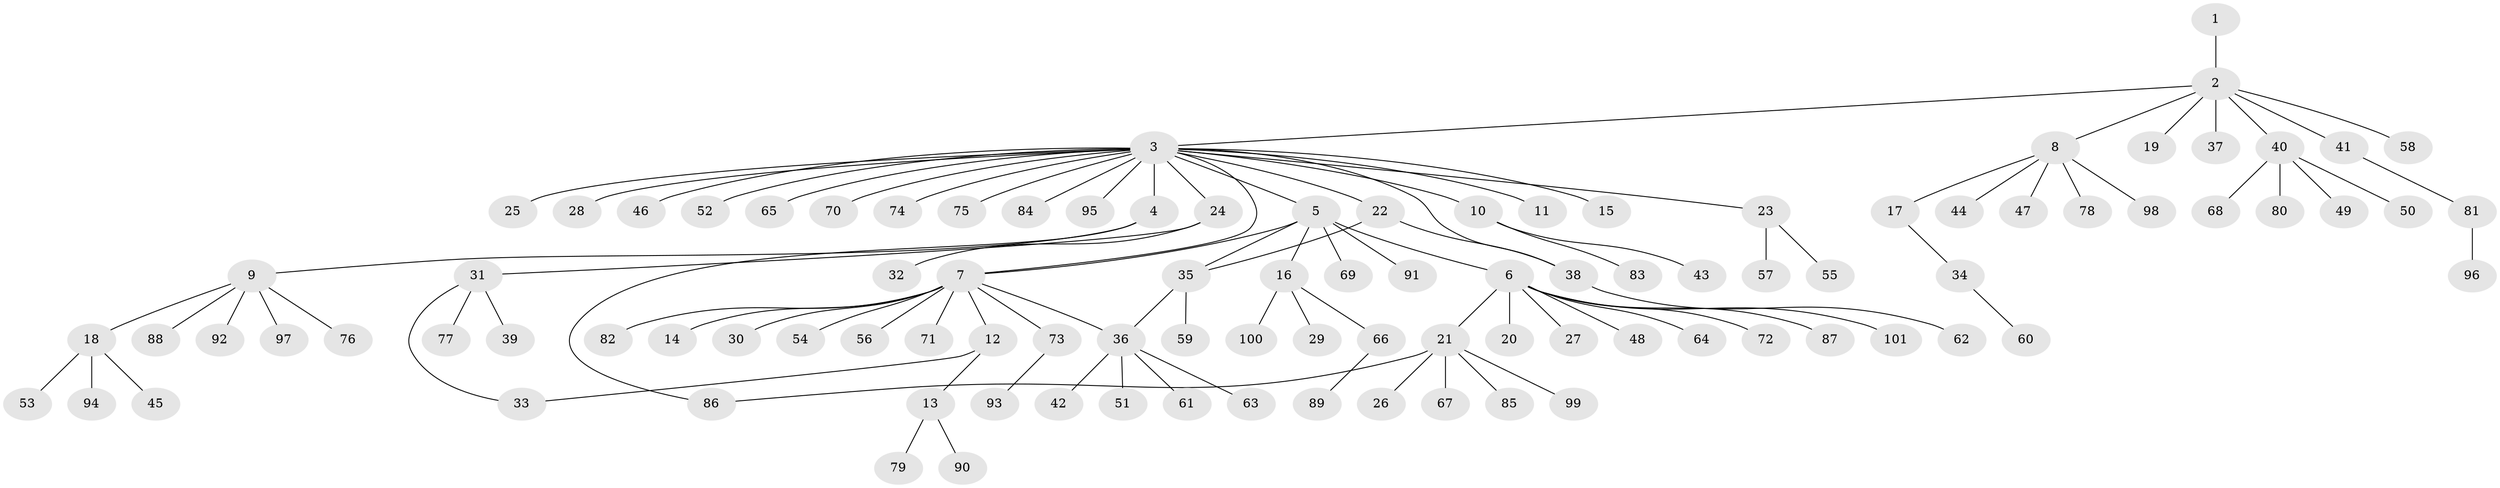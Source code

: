 // coarse degree distribution, {3: 0.12903225806451613, 1: 0.7096774193548387, 15: 0.03225806451612903, 2: 0.06451612903225806, 6: 0.03225806451612903, 7: 0.03225806451612903}
// Generated by graph-tools (version 1.1) at 2025/36/03/04/25 23:36:49]
// undirected, 101 vertices, 106 edges
graph export_dot {
  node [color=gray90,style=filled];
  1;
  2;
  3;
  4;
  5;
  6;
  7;
  8;
  9;
  10;
  11;
  12;
  13;
  14;
  15;
  16;
  17;
  18;
  19;
  20;
  21;
  22;
  23;
  24;
  25;
  26;
  27;
  28;
  29;
  30;
  31;
  32;
  33;
  34;
  35;
  36;
  37;
  38;
  39;
  40;
  41;
  42;
  43;
  44;
  45;
  46;
  47;
  48;
  49;
  50;
  51;
  52;
  53;
  54;
  55;
  56;
  57;
  58;
  59;
  60;
  61;
  62;
  63;
  64;
  65;
  66;
  67;
  68;
  69;
  70;
  71;
  72;
  73;
  74;
  75;
  76;
  77;
  78;
  79;
  80;
  81;
  82;
  83;
  84;
  85;
  86;
  87;
  88;
  89;
  90;
  91;
  92;
  93;
  94;
  95;
  96;
  97;
  98;
  99;
  100;
  101;
  1 -- 2;
  2 -- 3;
  2 -- 8;
  2 -- 19;
  2 -- 37;
  2 -- 40;
  2 -- 41;
  2 -- 58;
  3 -- 4;
  3 -- 5;
  3 -- 7;
  3 -- 10;
  3 -- 11;
  3 -- 15;
  3 -- 22;
  3 -- 23;
  3 -- 24;
  3 -- 25;
  3 -- 28;
  3 -- 38;
  3 -- 46;
  3 -- 52;
  3 -- 65;
  3 -- 70;
  3 -- 74;
  3 -- 75;
  3 -- 84;
  3 -- 95;
  4 -- 9;
  4 -- 86;
  5 -- 6;
  5 -- 7;
  5 -- 16;
  5 -- 35;
  5 -- 69;
  5 -- 91;
  6 -- 20;
  6 -- 21;
  6 -- 27;
  6 -- 48;
  6 -- 64;
  6 -- 72;
  6 -- 87;
  6 -- 101;
  7 -- 12;
  7 -- 14;
  7 -- 30;
  7 -- 36;
  7 -- 54;
  7 -- 56;
  7 -- 71;
  7 -- 73;
  7 -- 82;
  8 -- 17;
  8 -- 44;
  8 -- 47;
  8 -- 78;
  8 -- 98;
  9 -- 18;
  9 -- 76;
  9 -- 88;
  9 -- 92;
  9 -- 97;
  10 -- 43;
  10 -- 83;
  12 -- 13;
  12 -- 33;
  13 -- 79;
  13 -- 90;
  16 -- 29;
  16 -- 66;
  16 -- 100;
  17 -- 34;
  18 -- 45;
  18 -- 53;
  18 -- 94;
  21 -- 26;
  21 -- 67;
  21 -- 85;
  21 -- 86;
  21 -- 99;
  22 -- 35;
  22 -- 38;
  23 -- 55;
  23 -- 57;
  24 -- 31;
  24 -- 32;
  31 -- 33;
  31 -- 39;
  31 -- 77;
  34 -- 60;
  35 -- 36;
  35 -- 59;
  36 -- 42;
  36 -- 51;
  36 -- 61;
  36 -- 63;
  38 -- 62;
  40 -- 49;
  40 -- 50;
  40 -- 68;
  40 -- 80;
  41 -- 81;
  66 -- 89;
  73 -- 93;
  81 -- 96;
}
